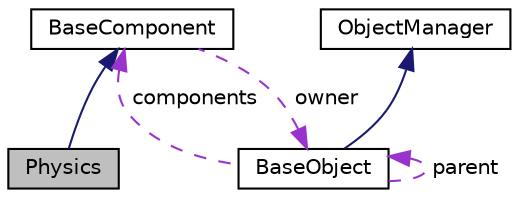 digraph "Physics"
{
 // LATEX_PDF_SIZE
  edge [fontname="Helvetica",fontsize="10",labelfontname="Helvetica",labelfontsize="10"];
  node [fontname="Helvetica",fontsize="10",shape=record];
  Node2 [label="Physics",height=0.2,width=0.4,color="black", fillcolor="grey75", style="filled", fontcolor="black",tooltip=" "];
  Node3 -> Node2 [dir="back",color="midnightblue",fontsize="10",style="solid",fontname="Helvetica"];
  Node3 [label="BaseComponent",height=0.2,width=0.4,color="black", fillcolor="white", style="filled",URL="$class_base_component.html",tooltip=" "];
  Node4 -> Node3 [dir="back",color="darkorchid3",fontsize="10",style="dashed",label=" owner" ,fontname="Helvetica"];
  Node4 [label="BaseObject",height=0.2,width=0.4,color="black", fillcolor="white", style="filled",URL="$class_base_object.html",tooltip=" "];
  Node5 -> Node4 [dir="back",color="midnightblue",fontsize="10",style="solid",fontname="Helvetica"];
  Node5 [label="ObjectManager",height=0.2,width=0.4,color="black", fillcolor="white", style="filled",URL="$class_object_manager.html",tooltip=" "];
  Node3 -> Node4 [dir="back",color="darkorchid3",fontsize="10",style="dashed",label=" components" ,fontname="Helvetica"];
  Node4 -> Node4 [dir="back",color="darkorchid3",fontsize="10",style="dashed",label=" parent" ,fontname="Helvetica"];
}
